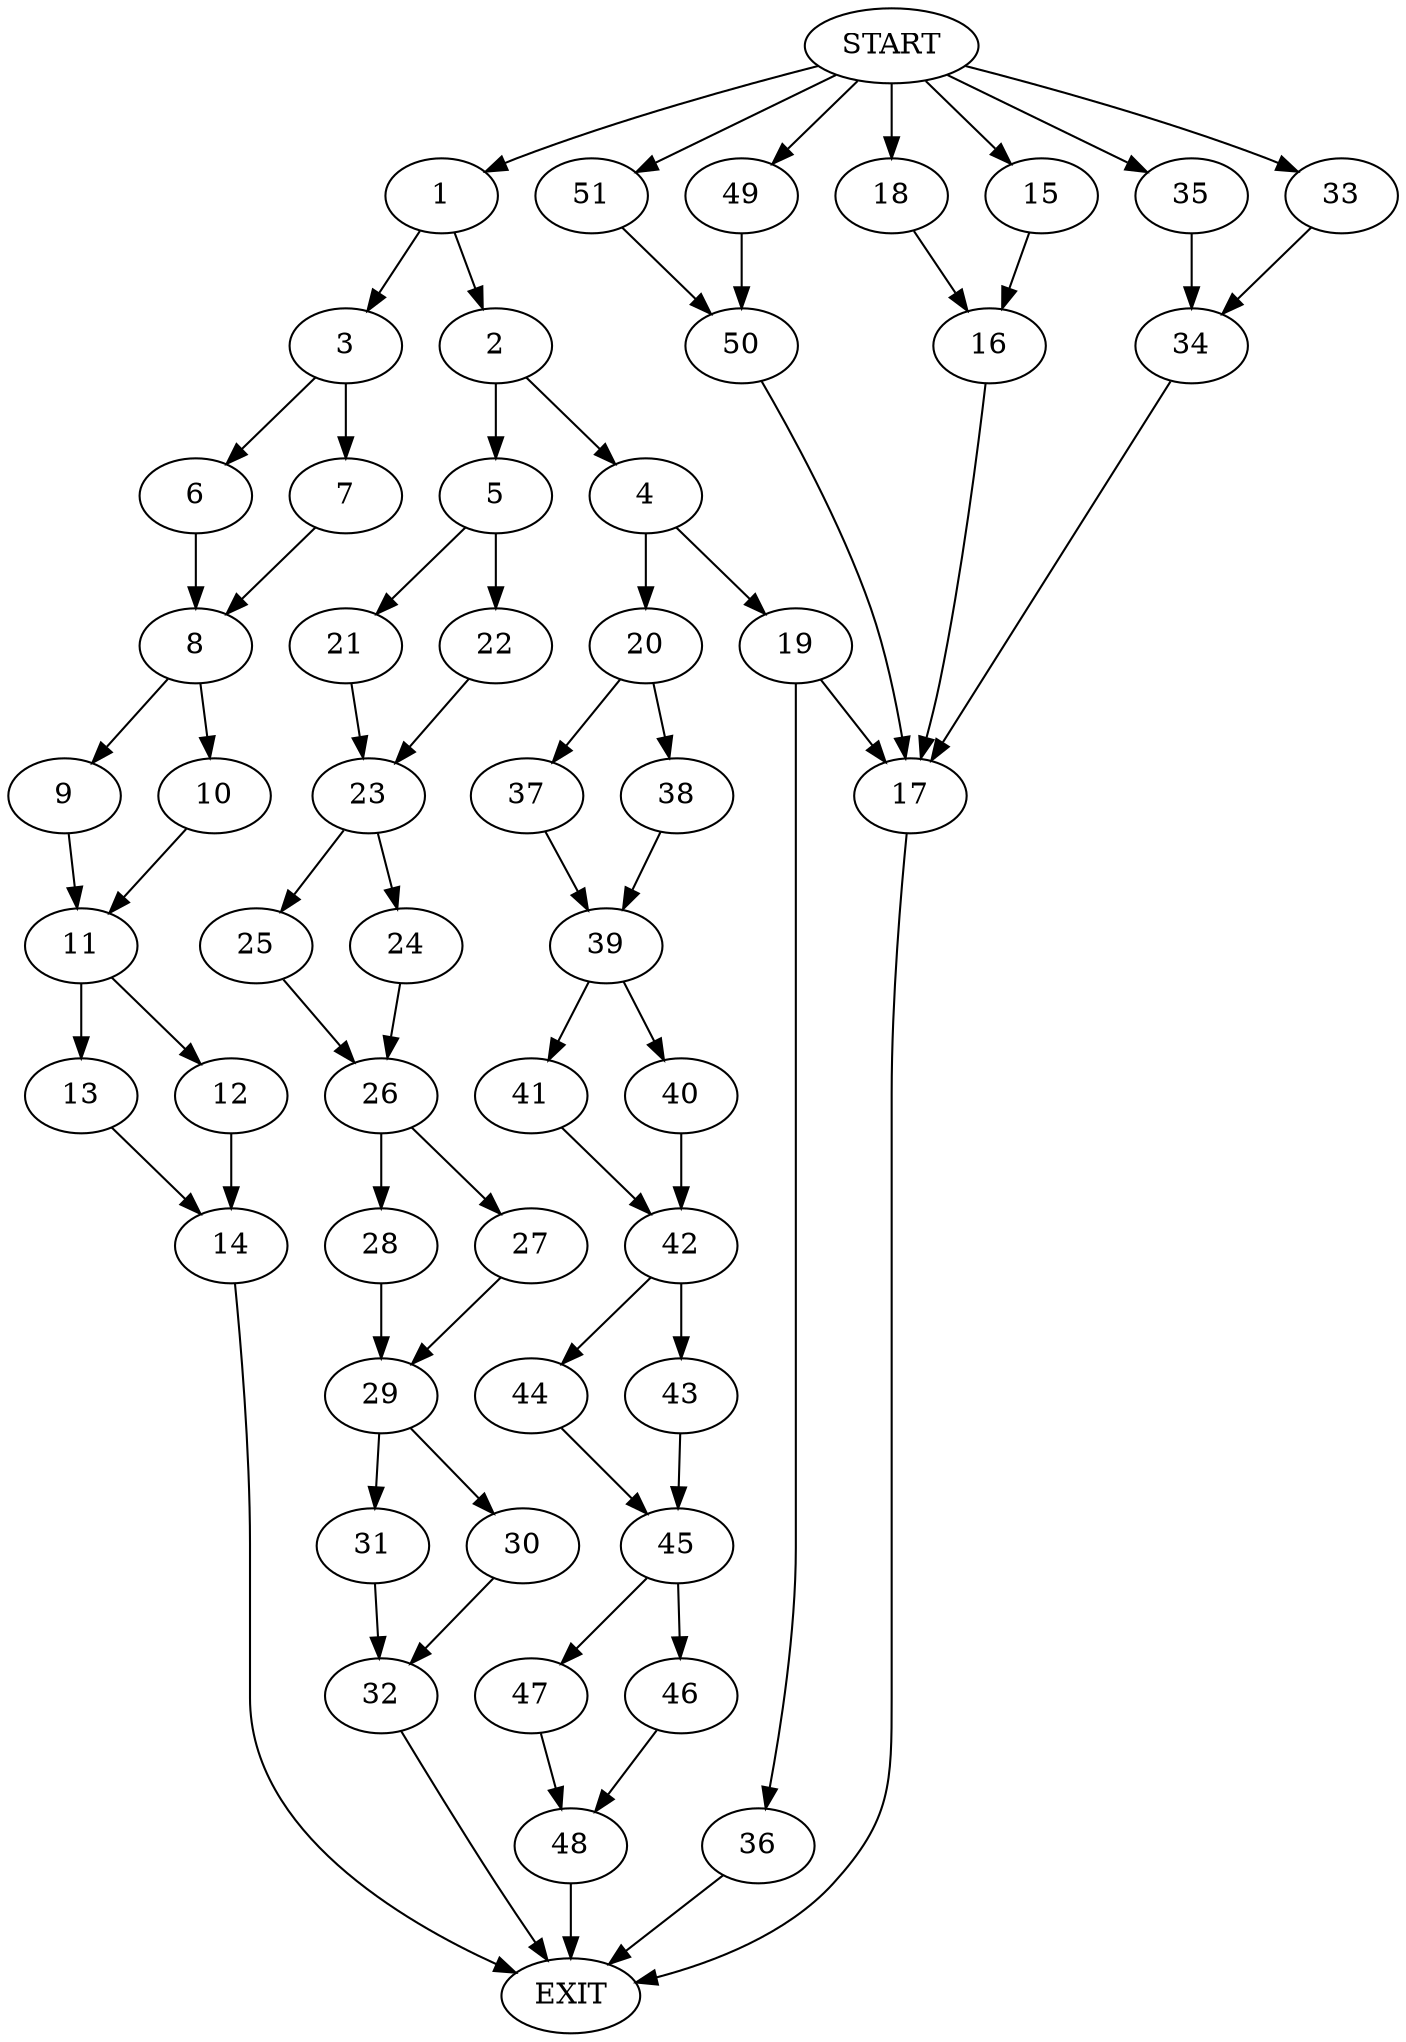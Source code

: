 digraph {
0 [label="START"]
52 [label="EXIT"]
0 -> 1
1 -> 2
1 -> 3
2 -> 4
2 -> 5
3 -> 6
3 -> 7
7 -> 8
6 -> 8
8 -> 9
8 -> 10
10 -> 11
9 -> 11
11 -> 12
11 -> 13
12 -> 14
13 -> 14
14 -> 52
0 -> 15
15 -> 16
16 -> 17
0 -> 18
18 -> 16
17 -> 52
4 -> 19
4 -> 20
5 -> 21
5 -> 22
21 -> 23
22 -> 23
23 -> 24
23 -> 25
24 -> 26
25 -> 26
26 -> 27
26 -> 28
27 -> 29
28 -> 29
29 -> 30
29 -> 31
30 -> 32
31 -> 32
32 -> 52
0 -> 33
33 -> 34
34 -> 17
0 -> 35
35 -> 34
19 -> 36
19 -> 17
20 -> 37
20 -> 38
38 -> 39
37 -> 39
39 -> 40
39 -> 41
40 -> 42
41 -> 42
42 -> 43
42 -> 44
44 -> 45
43 -> 45
45 -> 46
45 -> 47
47 -> 48
46 -> 48
48 -> 52
0 -> 49
49 -> 50
50 -> 17
0 -> 51
51 -> 50
36 -> 52
}

